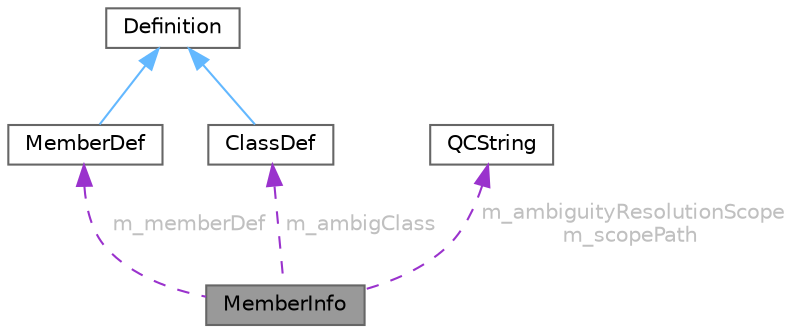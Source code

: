 digraph "MemberInfo"
{
 // INTERACTIVE_SVG=YES
 // LATEX_PDF_SIZE
  bgcolor="transparent";
  edge [fontname=Helvetica,fontsize=10,labelfontname=Helvetica,labelfontsize=10];
  node [fontname=Helvetica,fontsize=10,shape=box,height=0.2,width=0.4];
  Node1 [id="Node000001",label="MemberInfo",height=0.2,width=0.4,color="gray40", fillcolor="grey60", style="filled", fontcolor="black",tooltip="Data associated with a MemberDef in an inheritance relation."];
  Node2 -> Node1 [id="edge1_Node000001_Node000002",dir="back",color="darkorchid3",style="dashed",label=" m_memberDef",fontcolor="grey" ];
  Node2 [id="Node000002",label="MemberDef",height=0.2,width=0.4,color="gray40", fillcolor="white", style="filled",URL="$da/d09/class_member_def.html",tooltip="A model of a class/file/namespace member symbol."];
  Node3 -> Node2 [id="edge2_Node000002_Node000003",dir="back",color="steelblue1",style="solid"];
  Node3 [id="Node000003",label="Definition",height=0.2,width=0.4,color="gray40", fillcolor="white", style="filled",URL="$d5/dcc/class_definition.html",tooltip="The common base class of all entity definitions found in the sources."];
  Node4 -> Node1 [id="edge3_Node000001_Node000004",dir="back",color="darkorchid3",style="dashed",label=" m_ambiguityResolutionScope\nm_scopePath",fontcolor="grey" ];
  Node4 [id="Node000004",label="QCString",height=0.2,width=0.4,color="gray40", fillcolor="white", style="filled",URL="$d9/d45/class_q_c_string.html",tooltip="This is an alternative implementation of QCString."];
  Node5 -> Node1 [id="edge4_Node000001_Node000005",dir="back",color="darkorchid3",style="dashed",label=" m_ambigClass",fontcolor="grey" ];
  Node5 [id="Node000005",label="ClassDef",height=0.2,width=0.4,color="gray40", fillcolor="white", style="filled",URL="$d1/dcf/class_class_def.html",tooltip="A abstract class representing of a compound symbol."];
  Node3 -> Node5 [id="edge5_Node000005_Node000003",dir="back",color="steelblue1",style="solid"];
}
